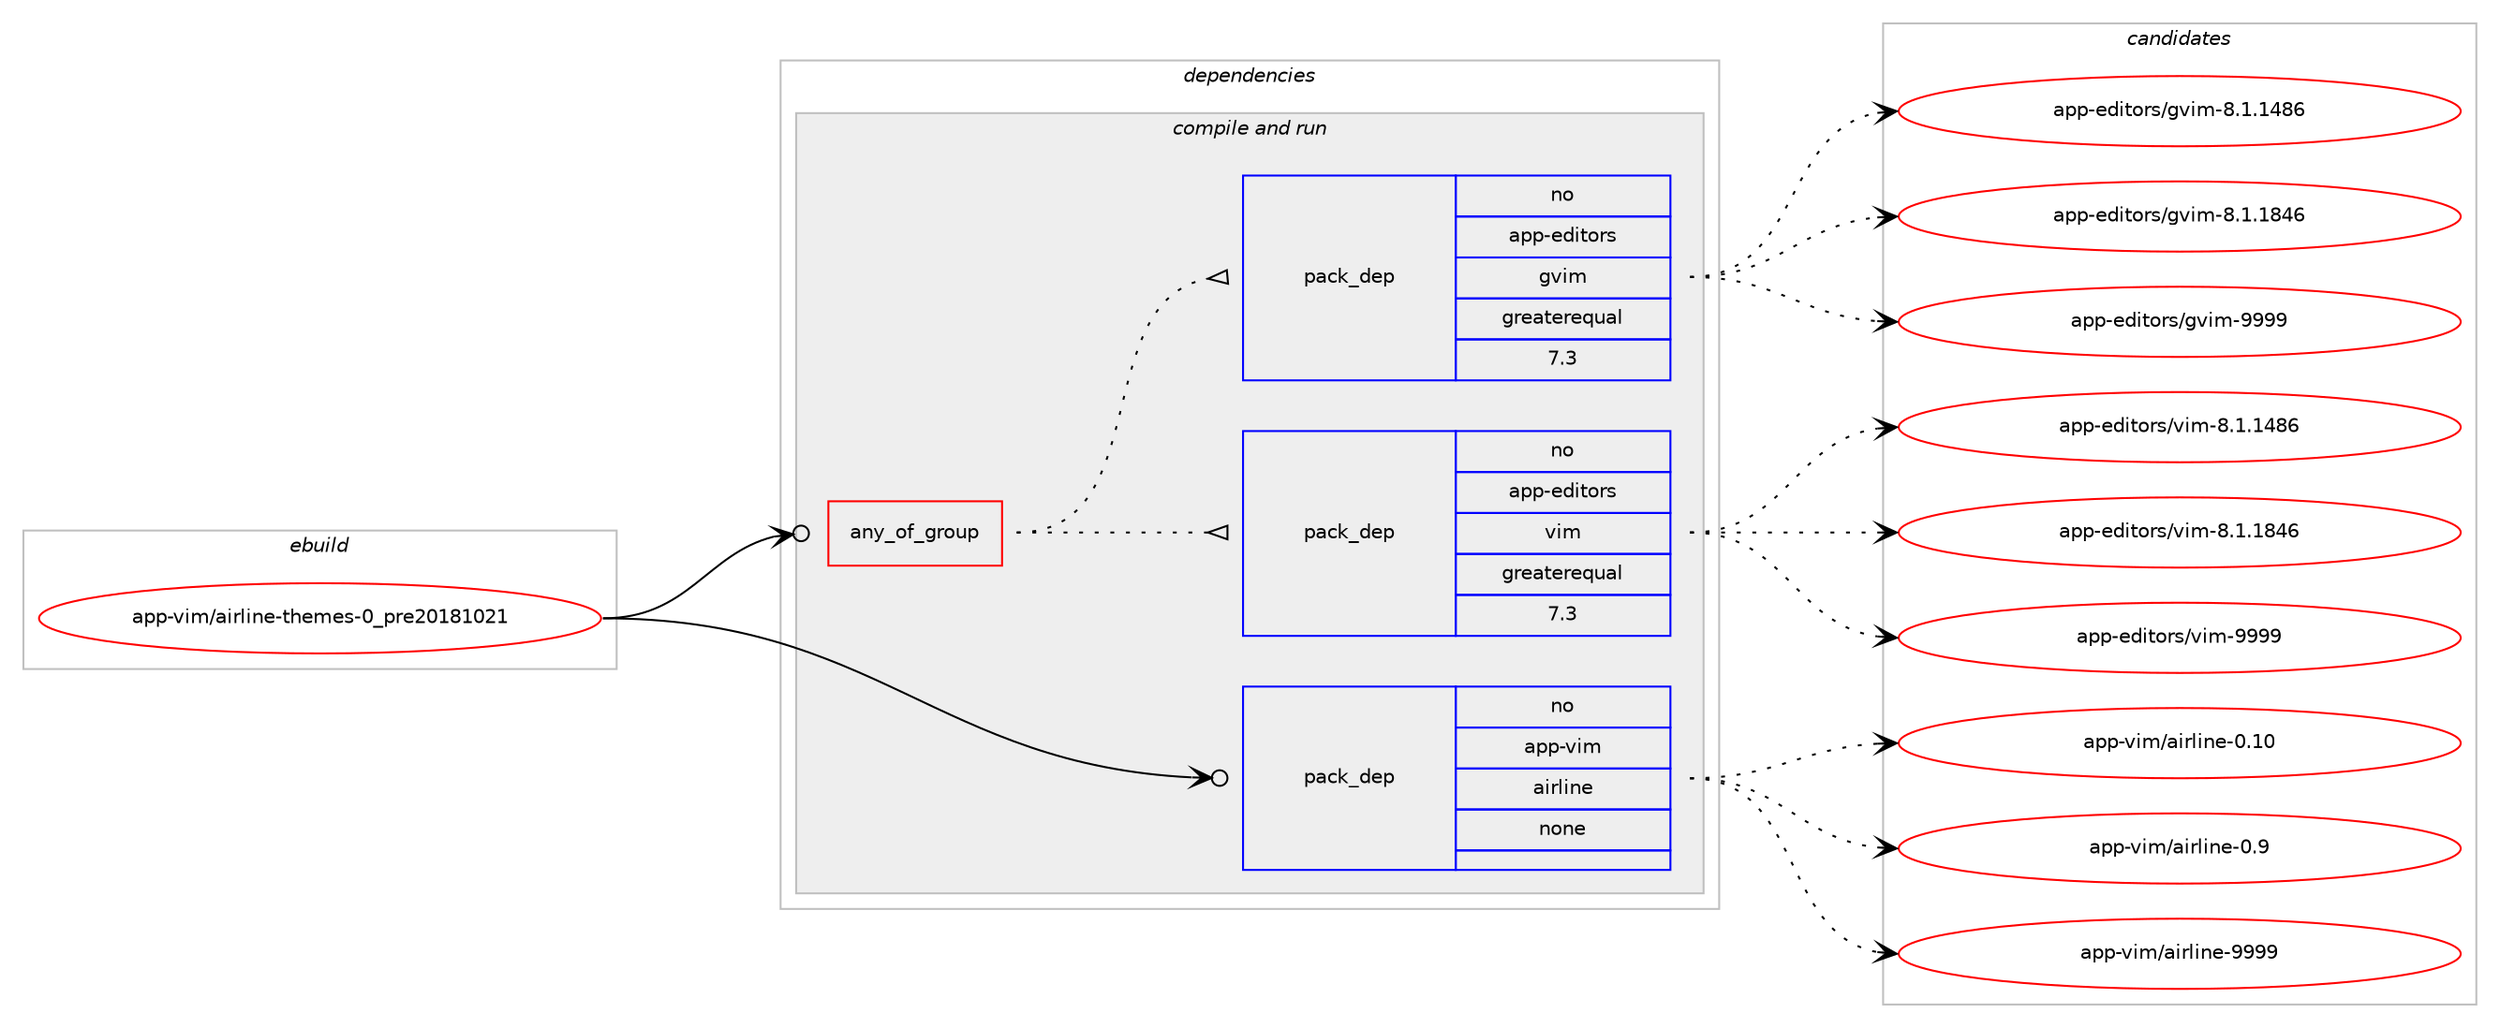 digraph prolog {

# *************
# Graph options
# *************

newrank=true;
concentrate=true;
compound=true;
graph [rankdir=LR,fontname=Helvetica,fontsize=10,ranksep=1.5];#, ranksep=2.5, nodesep=0.2];
edge  [arrowhead=vee];
node  [fontname=Helvetica,fontsize=10];

# **********
# The ebuild
# **********

subgraph cluster_leftcol {
color=gray;
rank=same;
label=<<i>ebuild</i>>;
id [label="app-vim/airline-themes-0_pre20181021", color=red, width=4, href="../app-vim/airline-themes-0_pre20181021.svg"];
}

# ****************
# The dependencies
# ****************

subgraph cluster_midcol {
color=gray;
label=<<i>dependencies</i>>;
subgraph cluster_compile {
fillcolor="#eeeeee";
style=filled;
label=<<i>compile</i>>;
}
subgraph cluster_compileandrun {
fillcolor="#eeeeee";
style=filled;
label=<<i>compile and run</i>>;
subgraph any8978 {
dependency513521 [label=<<TABLE BORDER="0" CELLBORDER="1" CELLSPACING="0" CELLPADDING="4"><TR><TD CELLPADDING="10">any_of_group</TD></TR></TABLE>>, shape=none, color=red];subgraph pack382027 {
dependency513522 [label=<<TABLE BORDER="0" CELLBORDER="1" CELLSPACING="0" CELLPADDING="4" WIDTH="220"><TR><TD ROWSPAN="6" CELLPADDING="30">pack_dep</TD></TR><TR><TD WIDTH="110">no</TD></TR><TR><TD>app-editors</TD></TR><TR><TD>vim</TD></TR><TR><TD>greaterequal</TD></TR><TR><TD>7.3</TD></TR></TABLE>>, shape=none, color=blue];
}
dependency513521:e -> dependency513522:w [weight=20,style="dotted",arrowhead="oinv"];
subgraph pack382028 {
dependency513523 [label=<<TABLE BORDER="0" CELLBORDER="1" CELLSPACING="0" CELLPADDING="4" WIDTH="220"><TR><TD ROWSPAN="6" CELLPADDING="30">pack_dep</TD></TR><TR><TD WIDTH="110">no</TD></TR><TR><TD>app-editors</TD></TR><TR><TD>gvim</TD></TR><TR><TD>greaterequal</TD></TR><TR><TD>7.3</TD></TR></TABLE>>, shape=none, color=blue];
}
dependency513521:e -> dependency513523:w [weight=20,style="dotted",arrowhead="oinv"];
}
id:e -> dependency513521:w [weight=20,style="solid",arrowhead="odotvee"];
subgraph pack382029 {
dependency513524 [label=<<TABLE BORDER="0" CELLBORDER="1" CELLSPACING="0" CELLPADDING="4" WIDTH="220"><TR><TD ROWSPAN="6" CELLPADDING="30">pack_dep</TD></TR><TR><TD WIDTH="110">no</TD></TR><TR><TD>app-vim</TD></TR><TR><TD>airline</TD></TR><TR><TD>none</TD></TR><TR><TD></TD></TR></TABLE>>, shape=none, color=blue];
}
id:e -> dependency513524:w [weight=20,style="solid",arrowhead="odotvee"];
}
subgraph cluster_run {
fillcolor="#eeeeee";
style=filled;
label=<<i>run</i>>;
}
}

# **************
# The candidates
# **************

subgraph cluster_choices {
rank=same;
color=gray;
label=<<i>candidates</i>>;

subgraph choice382027 {
color=black;
nodesep=1;
choice971121124510110010511611111411547118105109455646494649525654 [label="app-editors/vim-8.1.1486", color=red, width=4,href="../app-editors/vim-8.1.1486.svg"];
choice971121124510110010511611111411547118105109455646494649565254 [label="app-editors/vim-8.1.1846", color=red, width=4,href="../app-editors/vim-8.1.1846.svg"];
choice9711211245101100105116111114115471181051094557575757 [label="app-editors/vim-9999", color=red, width=4,href="../app-editors/vim-9999.svg"];
dependency513522:e -> choice971121124510110010511611111411547118105109455646494649525654:w [style=dotted,weight="100"];
dependency513522:e -> choice971121124510110010511611111411547118105109455646494649565254:w [style=dotted,weight="100"];
dependency513522:e -> choice9711211245101100105116111114115471181051094557575757:w [style=dotted,weight="100"];
}
subgraph choice382028 {
color=black;
nodesep=1;
choice971121124510110010511611111411547103118105109455646494649525654 [label="app-editors/gvim-8.1.1486", color=red, width=4,href="../app-editors/gvim-8.1.1486.svg"];
choice971121124510110010511611111411547103118105109455646494649565254 [label="app-editors/gvim-8.1.1846", color=red, width=4,href="../app-editors/gvim-8.1.1846.svg"];
choice9711211245101100105116111114115471031181051094557575757 [label="app-editors/gvim-9999", color=red, width=4,href="../app-editors/gvim-9999.svg"];
dependency513523:e -> choice971121124510110010511611111411547103118105109455646494649525654:w [style=dotted,weight="100"];
dependency513523:e -> choice971121124510110010511611111411547103118105109455646494649565254:w [style=dotted,weight="100"];
dependency513523:e -> choice9711211245101100105116111114115471031181051094557575757:w [style=dotted,weight="100"];
}
subgraph choice382029 {
color=black;
nodesep=1;
choice971121124511810510947971051141081051101014548464948 [label="app-vim/airline-0.10", color=red, width=4,href="../app-vim/airline-0.10.svg"];
choice9711211245118105109479710511410810511010145484657 [label="app-vim/airline-0.9", color=red, width=4,href="../app-vim/airline-0.9.svg"];
choice971121124511810510947971051141081051101014557575757 [label="app-vim/airline-9999", color=red, width=4,href="../app-vim/airline-9999.svg"];
dependency513524:e -> choice971121124511810510947971051141081051101014548464948:w [style=dotted,weight="100"];
dependency513524:e -> choice9711211245118105109479710511410810511010145484657:w [style=dotted,weight="100"];
dependency513524:e -> choice971121124511810510947971051141081051101014557575757:w [style=dotted,weight="100"];
}
}

}
